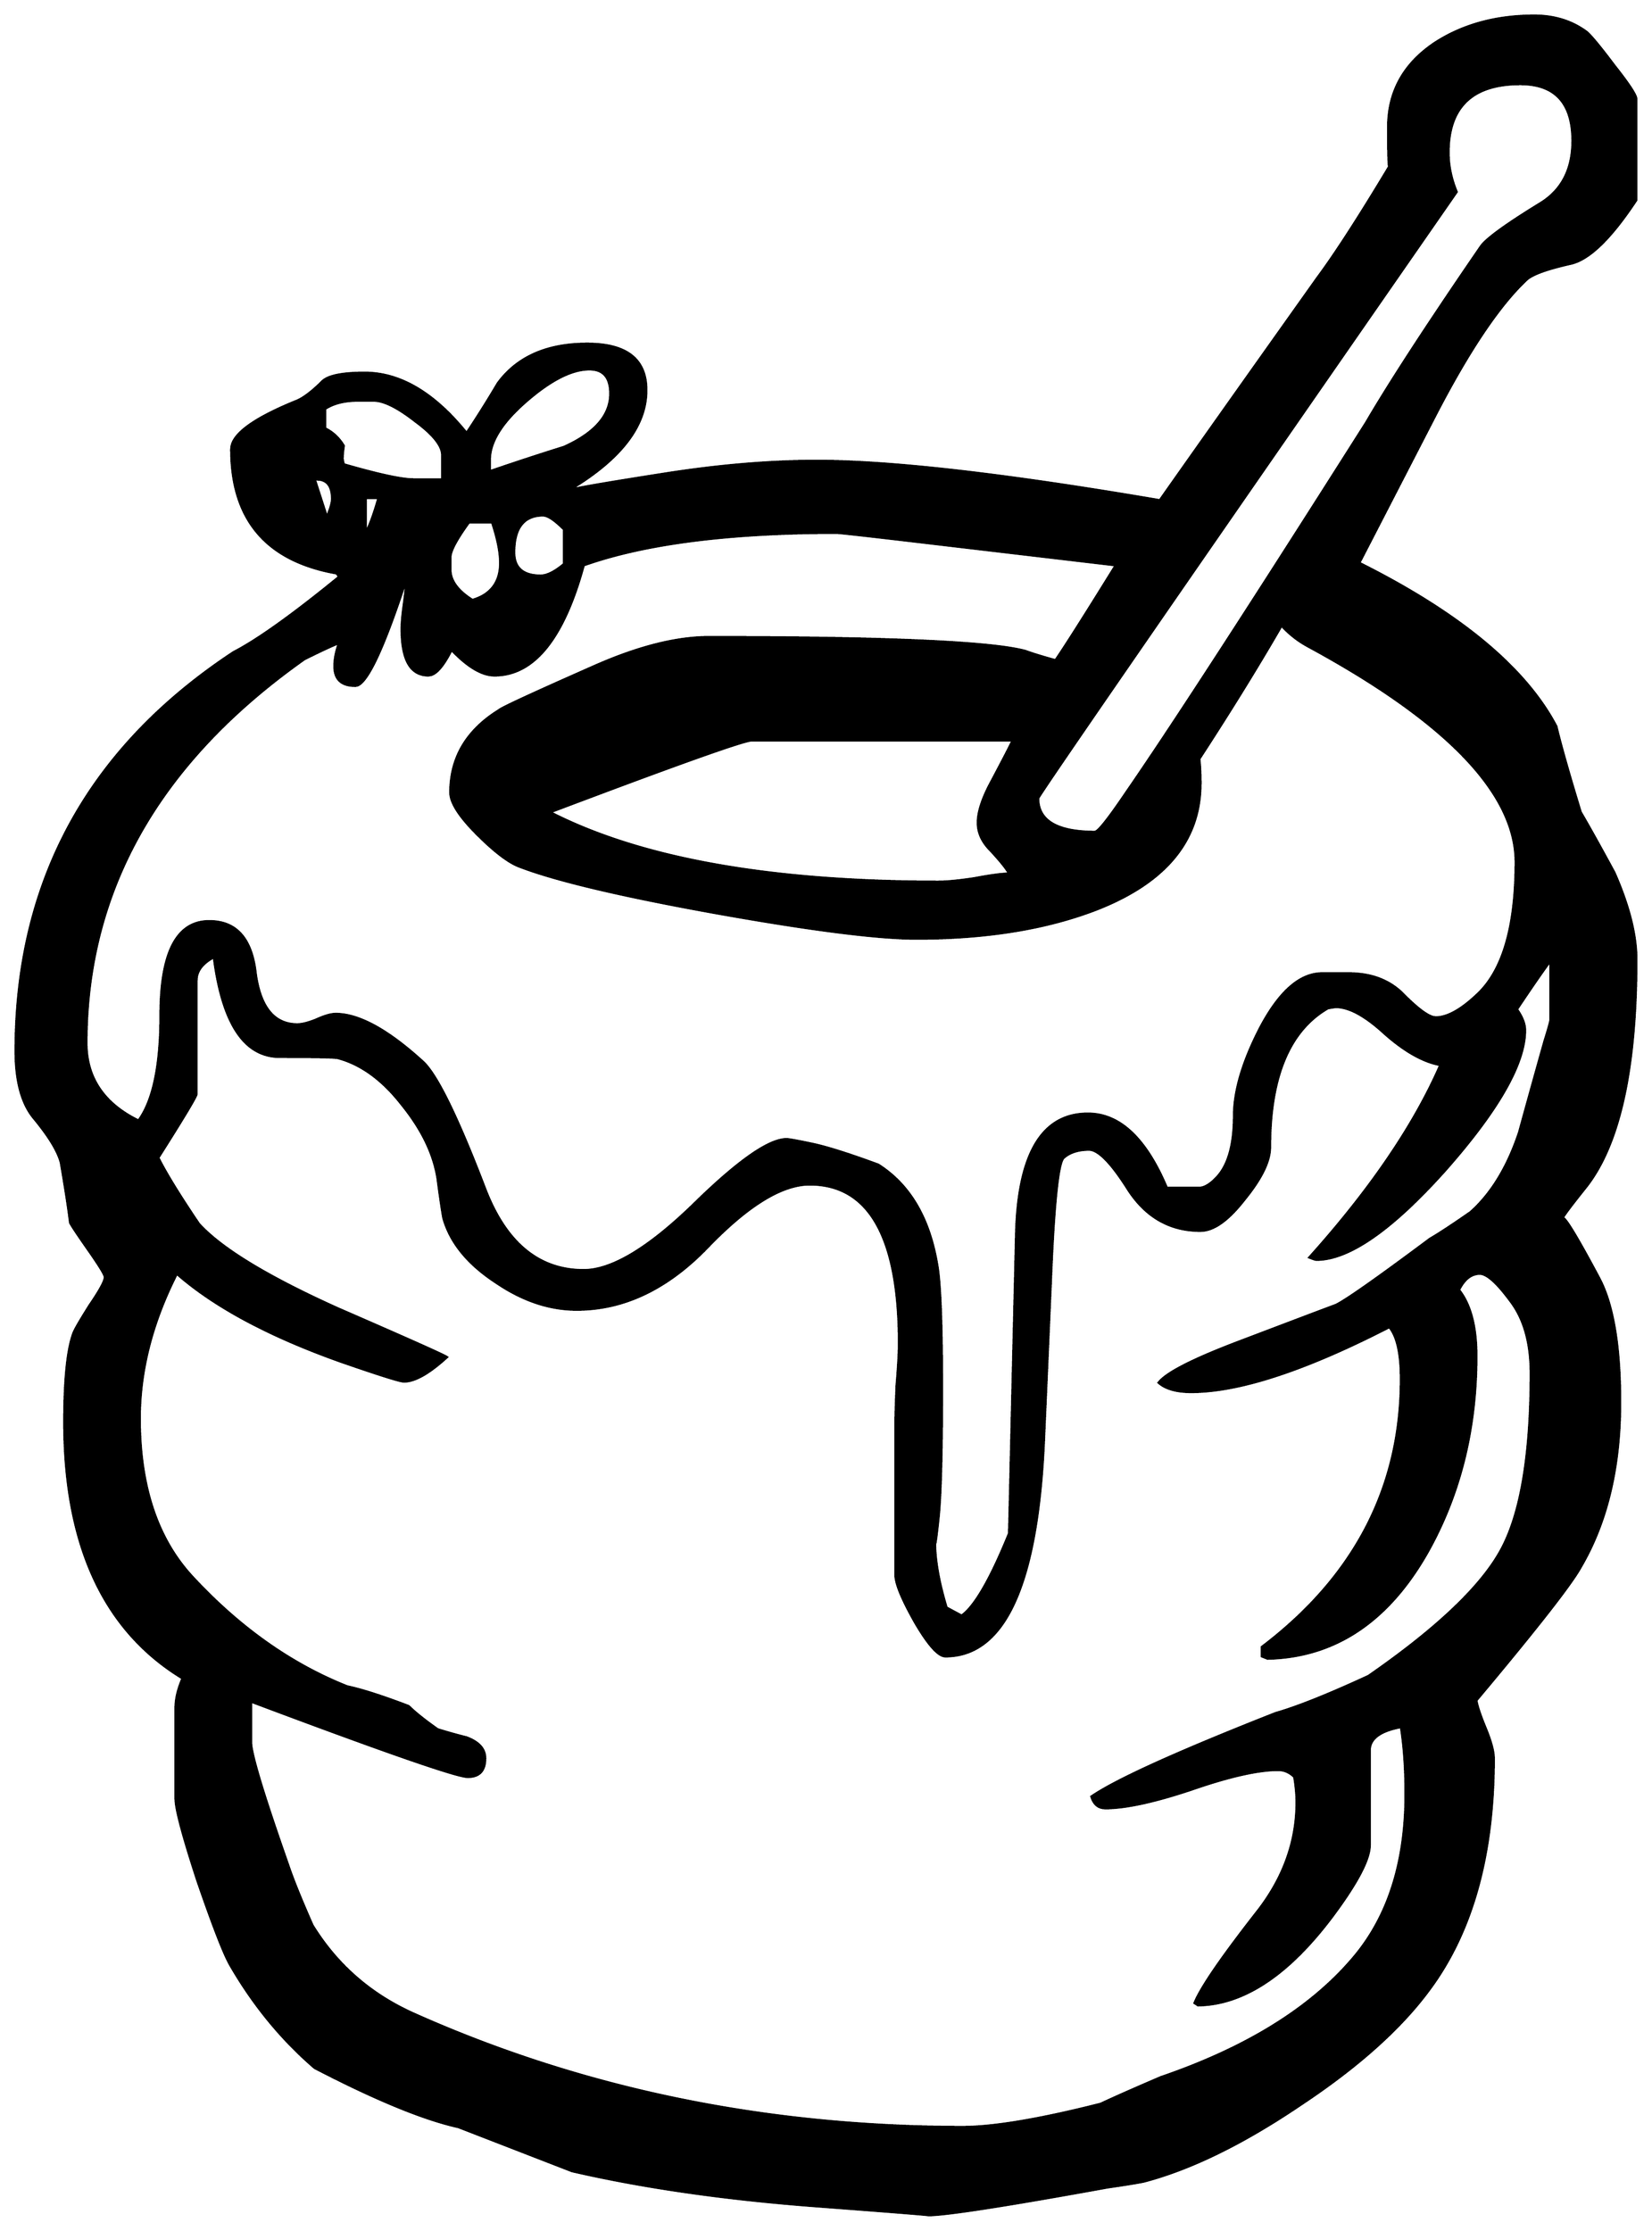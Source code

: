 


\begin{tikzpicture}[y=0.80pt, x=0.80pt, yscale=-1.0, xscale=1.0, inner sep=0pt, outer sep=0pt]
\begin{scope}[shift={(100.0,1719.0)},nonzero rule]
  \path[draw=.,fill=.,line width=1.600pt] (1480.0,-730.0) ..
    controls (1480.0,-635.333) and (1465.333,-569.667) ..
    (1436.0,-533.0) .. controls (1422.667,-516.333) and
    (1416.0,-507.333) .. (1416.0,-506.0) .. controls
    (1416.0,-512.0) and (1426.667,-495.0) .. (1448.0,-455.0) ..
    controls (1460.0,-432.333) and (1466.0,-396.667) ..
    (1466.0,-348.0) .. controls (1466.0,-292.0) and
    (1454.667,-244.667) .. (1432.0,-206.0) .. controls
    (1424.0,-191.333) and (1394.0,-153.0) .. (1342.0,-91.0) ..
    controls (1342.667,-86.333) and (1345.333,-78.333) .. (1350.0,-67.0)
    .. controls (1354.667,-55.667) and (1357.0,-47.0) ..
    (1357.0,-41.0) .. controls (1357.0,42.333) and (1338.333,109.0)
    .. (1301.0,159.0) .. controls (1276.333,192.333) and
    (1239.333,225.333) .. (1190.0,258.0) .. controls (1140.667,291.333)
    and (1095.667,313.333) .. (1055.0,324.0) .. controls
    (1048.333,325.333) and (1038.0,327.0) .. (1024.0,329.0) ..
    controls (936.0,345.0) and (884.333,353.0) .. (869.0,353.0) ..
    controls (873.0,353.0) and (839.667,350.333) .. (769.0,345.0) ..
    controls (691.667,339.0) and (622.667,329.0) .. (562.0,315.0) ..
    controls (562.0,315.0) and (529.333,302.333) .. (464.0,277.0) ..
    controls (434.0,270.333) and (392.667,253.333) .. (340.0,226.0) ..
    controls (311.333,201.333) and (287.0,171.667) .. (267.0,137.0) ..
    controls (261.667,127.667) and (252.333,103.667) .. (239.0,65.0) ..
    controls (226.333,26.333) and (220.0,2.667) .. (220.0,-6.0) --
    (220.0,-85.0) .. controls (220.0,-92.333) and (222.0,-100.667)
    .. (226.0,-110.0) .. controls (158.0,-151.333) and
    (124.0,-225.0) .. (124.0,-331.0) .. controls (124.0,-368.333)
    and (126.667,-394.0) .. (132.0,-408.0) .. controls
    (133.333,-411.333) and (138.0,-419.333) .. (146.0,-432.0) ..
    controls (154.667,-444.667) and (159.0,-452.667) .. (159.0,-456.0)
    .. controls (159.0,-458.0) and (154.333,-465.667) ..
    (145.0,-479.0) .. controls (135.667,-492.333) and (130.333,-500.333)
    .. (129.0,-503.0) .. controls (127.667,-514.333) and
    (125.0,-531.667) .. (121.0,-555.0) .. controls (118.333,-565.0)
    and (110.333,-578.0) .. (97.0,-594.0) .. controls
    (87.0,-606.667) and (82.0,-625.667) .. (82.0,-651.0) .. controls
    (82.0,-797.667) and (144.667,-912.333) .. (270.0,-995.0) ..
    controls (290.667,-1005.667) and (321.0,-1027.333) ..
    (361.0,-1060.0) -- (359.0,-1063.0) .. controls
    (298.333,-1073.667) and (268.0,-1109.333) .. (268.0,-1170.0) ..
    controls (268.0,-1182.667) and (287.0,-1196.667) ..
    (325.0,-1212.0) .. controls (331.0,-1214.667) and
    (338.333,-1220.333) .. (347.0,-1229.0) .. controls
    (352.333,-1233.667) and (364.333,-1236.0) .. (383.0,-1236.0) ..
    controls (413.667,-1236.0) and (443.0,-1218.667) ..
    (471.0,-1184.0) .. controls (480.333,-1198.0) and
    (489.333,-1212.333) .. (498.0,-1227.0) .. controls
    (514.667,-1249.667) and (540.333,-1261.0) .. (575.0,-1261.0) ..
    controls (609.0,-1261.0) and (626.0,-1247.667) ..
    (626.0,-1221.0) .. controls (626.0,-1189.667) and
    (603.333,-1160.667) .. (558.0,-1134.0) -- (560.0,-1134.0) ..
    controls (550.667,-1134.0) and (578.0,-1139.0) ..
    (642.0,-1149.0) .. controls (688.667,-1156.333) and
    (732.333,-1160.0) .. (773.0,-1160.0) .. controls
    (837.667,-1160.0) and (936.333,-1148.667) .. (1069.0,-1126.0) ..
    controls (1099.0,-1168.667) and (1144.333,-1232.667) ..
    (1205.0,-1318.0) .. controls (1220.333,-1338.667) and
    (1241.0,-1370.667) .. (1267.0,-1414.0) .. controls
    (1266.333,-1412.667) and (1266.0,-1424.0) .. (1266.0,-1448.0) ..
    controls (1266.0,-1478.667) and (1279.667,-1503.0) ..
    (1307.0,-1521.0) .. controls (1331.0,-1536.333) and
    (1359.333,-1544.0) .. (1392.0,-1544.0) .. controls
    (1409.333,-1544.0) and (1424.333,-1539.333) .. (1437.0,-1530.0) ..
    controls (1441.0,-1526.667) and (1449.0,-1517.0) ..
    (1461.0,-1501.0) .. controls (1473.667,-1485.0) and
    (1480.0,-1475.333) .. (1480.0,-1472.0) -- (1480.0,-1385.0) ..
    controls (1458.0,-1351.667) and (1439.0,-1333.333) ..
    (1423.0,-1330.0) .. controls (1402.333,-1325.333) and
    (1389.667,-1320.667) .. (1385.0,-1316.0) .. controls
    (1361.667,-1294.0) and (1335.667,-1255.333) .. (1307.0,-1200.0) ..
    controls (1285.0,-1157.333) and (1263.0,-1114.667) ..
    (1241.0,-1072.0) .. controls (1327.667,-1028.667) and
    (1384.333,-981.667) .. (1411.0,-931.0) .. controls
    (1415.0,-914.333) and (1422.0,-889.667) .. (1432.0,-857.0) ..
    controls (1438.667,-845.667) and (1448.333,-828.333) ..
    (1461.0,-805.0) .. controls (1473.667,-776.333) and
    (1480.0,-751.333) .. (1480.0,-730.0) -- cycle(1425.0,-1436.0)
    .. controls (1425.0,-1468.667) and (1410.0,-1485.0) ..
    (1380.0,-1485.0) .. controls (1338.667,-1485.0) and
    (1318.0,-1465.333) .. (1318.0,-1426.0) .. controls
    (1318.0,-1414.667) and (1320.333,-1403.333) .. (1325.0,-1392.0) ..
    controls (1084.333,-1045.333) and (964.0,-871.0) ..
    (964.0,-869.0) .. controls (964.0,-849.667) and (980.333,-840.0)
    .. (1013.0,-840.0) .. controls (1015.667,-840.0) and
    (1024.667,-851.333) .. (1040.0,-874.0) .. controls
    (1078.667,-930.0) and (1147.667,-1036.333) .. (1247.0,-1193.0) ..
    controls (1267.667,-1228.333) and (1300.667,-1279.0) ..
    (1346.0,-1345.0) .. controls (1350.667,-1351.667) and
    (1367.667,-1364.0) .. (1397.0,-1382.0) .. controls
    (1415.667,-1393.333) and (1425.0,-1411.333) .. (1425.0,-1436.0) --
    cycle(595.0,-1218.0) .. controls (595.0,-1232.0) and
    (589.0,-1239.0) .. (577.0,-1239.0) .. controls
    (561.667,-1239.0) and (543.333,-1229.667) .. (522.0,-1211.0) ..
    controls (501.333,-1193.0) and (491.0,-1176.333) ..
    (491.0,-1161.0) -- (491.0,-1151.0) .. controls
    (512.333,-1158.333) and (533.667,-1165.333) .. (555.0,-1172.0) ..
    controls (581.667,-1184.0) and (595.0,-1199.333) ..
    (595.0,-1218.0) -- cycle(555.0,-1071.0) -- (555.0,-1101.0)
    .. controls (547.0,-1109.0) and (541.0,-1113.0) ..
    (537.0,-1113.0) .. controls (520.333,-1113.0) and
    (512.0,-1102.333) .. (512.0,-1081.0) .. controls
    (512.0,-1067.667) and (519.667,-1061.0) .. (535.0,-1061.0) ..
    controls (540.333,-1061.0) and (547.0,-1064.333) ..
    (555.0,-1071.0) -- cycle(942.0,-919.0) -- (717.0,-919.0) ..
    controls (710.333,-919.0) and (652.333,-898.333) .. (543.0,-857.0)
    .. controls (621.0,-817.0) and (732.667,-797.0) ..
    (878.0,-797.0) .. controls (885.333,-797.0) and (895.667,-798.0)
    .. (909.0,-800.0) .. controls (923.0,-802.667) and
    (933.0,-804.0) .. (939.0,-804.0) .. controls (937.0,-808.0)
    and (931.667,-814.667) .. (923.0,-824.0) .. controls
    (915.667,-831.333) and (912.0,-839.333) .. (912.0,-848.0) ..
    controls (912.0,-857.333) and (916.0,-869.333) .. (924.0,-884.0)
    .. controls (936.0,-906.667) and (942.0,-918.333) ..
    (942.0,-919.0) -- cycle(450.0,-1144.0) -- (450.0,-1165.0) ..
    controls (450.0,-1173.0) and (442.333,-1182.667) ..
    (427.0,-1194.0) .. controls (411.667,-1206.0) and
    (399.667,-1212.0) .. (391.0,-1212.0) -- (377.0,-1212.0) ..
    controls (365.667,-1212.0) and (356.333,-1209.667) ..
    (349.0,-1205.0) -- (349.0,-1188.0) .. controls
    (355.667,-1184.667) and (361.0,-1179.667) .. (365.0,-1173.0) ..
    controls (364.333,-1168.333) and (364.0,-1164.667) ..
    (364.0,-1162.0) .. controls (364.0,-1161.333) and
    (364.333,-1159.667) .. (365.0,-1157.0) .. controls
    (395.0,-1148.333) and (415.0,-1144.0) .. (425.0,-1144.0) --
    (450.0,-1144.0) -- cycle(500.0,-1072.0) .. controls
    (500.0,-1081.333) and (497.667,-1093.0) .. (493.0,-1107.0) --
    (473.0,-1107.0) .. controls (462.333,-1092.333) and
    (457.0,-1082.333) .. (457.0,-1077.0) -- (457.0,-1066.0) ..
    controls (457.0,-1056.667) and (463.333,-1048.0) ..
    (476.0,-1040.0) .. controls (492.0,-1044.667) and
    (500.0,-1055.333) .. (500.0,-1072.0) -- cycle(395.0,-1128.0)
    -- (384.0,-1128.0) -- (384.0,-1098.0) .. controls
    (387.333,-1104.0) and (391.0,-1114.0) .. (395.0,-1128.0) --
    cycle(355.0,-1127.0) .. controls (355.0,-1138.333) and
    (350.667,-1144.0) .. (342.0,-1144.0) -- (340.0,-1144.0) --
    (351.0,-1110.0) .. controls (351.0,-1112.0) and
    (351.667,-1114.667) .. (353.0,-1118.0) .. controls
    (354.333,-1122.0) and (355.0,-1125.0) .. (355.0,-1127.0) --
    cycle(1376.0,-814.0) .. controls (1376.0,-873.333) and
    (1316.333,-935.333) .. (1197.0,-1000.0) .. controls
    (1188.333,-1004.667) and (1180.667,-1010.667) .. (1174.0,-1018.0) ..
    controls (1154.0,-983.333) and (1130.333,-945.0) ..
    (1103.0,-903.0) .. controls (1103.667,-897.0) and
    (1104.0,-890.0) .. (1104.0,-882.0) .. controls
    (1104.0,-832.667) and (1074.0,-796.333) .. (1014.0,-773.0) ..
    controls (970.667,-756.333) and (919.0,-748.0) .. (859.0,-748.0)
    .. controls (825.667,-748.0) and (768.0,-755.333) ..
    (686.0,-770.0) .. controls (604.667,-784.667) and (548.333,-798.0)
    .. (517.0,-810.0) .. controls (507.667,-813.333) and
    (495.333,-822.667) .. (480.0,-838.0) .. controls (464.667,-853.333)
    and (457.0,-865.333) .. (457.0,-874.0) .. controls
    (457.0,-904.0) and (471.0,-927.667) .. (499.0,-945.0) ..
    controls (501.0,-947.0) and (527.667,-959.333) .. (579.0,-982.0)
    .. controls (617.667,-999.333) and (651.333,-1008.0) ..
    (680.0,-1008.0) .. controls (832.667,-1008.0) and
    (923.667,-1004.0) .. (953.0,-996.0) .. controls (958.333,-994.0)
    and (967.0,-991.333) .. (979.0,-988.0) .. controls
    (987.667,-1000.667) and (1005.0,-1028.0) .. (1031.0,-1070.0) --
    (870.0,-1089.0) .. controls (819.333,-1095.0) and
    (792.667,-1098.0) .. (790.0,-1098.0) .. controls
    (697.333,-1098.0) and (624.667,-1088.667) .. (572.0,-1070.0) ..
    controls (554.667,-1006.667) and (529.0,-975.0) ..
    (495.0,-975.0) .. controls (484.333,-975.0) and (472.0,-982.333)
    .. (458.0,-997.0) .. controls (450.667,-982.333) and
    (444.0,-975.0) .. (438.0,-975.0) .. controls (422.667,-975.0)
    and (415.0,-988.333) .. (415.0,-1015.0) .. controls
    (415.0,-1020.333) and (415.667,-1027.667) .. (417.0,-1037.0) ..
    controls (418.333,-1047.0) and (419.0,-1054.0) ..
    (419.0,-1058.0) .. controls (399.0,-996.667) and
    (384.333,-966.0) .. (375.0,-966.0) .. controls (363.0,-966.0)
    and (357.0,-971.667) .. (357.0,-983.0) .. controls
    (357.0,-989.0) and (358.333,-995.667) .. (361.0,-1003.0) ..
    controls (354.333,-1000.333) and (344.333,-995.667) ..
    (331.0,-989.0) .. controls (205.667,-900.333) and (143.0,-790.0)
    .. (143.0,-658.0) .. controls (143.0,-628.0) and
    (158.0,-605.667) .. (188.0,-591.0) .. controls (200.667,-608.333)
    and (207.0,-638.667) .. (207.0,-682.0) .. controls
    (207.0,-736.0) and (221.0,-763.0) .. (249.0,-763.0) ..
    controls (272.333,-763.0) and (285.667,-748.0) .. (289.0,-718.0)
    .. controls (293.0,-688.667) and (305.0,-674.0) ..
    (325.0,-674.0) .. controls (329.0,-674.0) and (334.333,-675.333)
    .. (341.0,-678.0) .. controls (348.333,-681.333) and
    (354.0,-683.0) .. (358.0,-683.0) .. controls (378.0,-683.0)
    and (403.0,-669.333) .. (433.0,-642.0) .. controls
    (445.0,-631.333) and (463.0,-594.667) .. (487.0,-532.0) ..
    controls (505.0,-485.333) and (533.333,-462.0) .. (572.0,-462.0)
    .. controls (596.0,-462.0) and (627.333,-480.667) ..
    (666.0,-518.0) .. controls (704.667,-556.0) and (731.667,-575.0)
    .. (747.0,-575.0) .. controls (749.0,-575.0) and
    (756.333,-573.667) .. (769.0,-571.0) .. controls (781.667,-568.333)
    and (800.667,-562.333) .. (826.0,-553.0) .. controls
    (853.333,-535.667) and (870.333,-506.667) .. (877.0,-466.0) ..
    controls (879.667,-450.667) and (881.0,-415.333) .. (881.0,-360.0)
    .. controls (881.0,-304.0) and (880.0,-266.667) ..
    (878.0,-248.0) .. controls (876.0,-229.333) and (875.0,-222.667)
    .. (875.0,-228.0) .. controls (875.0,-212.0) and
    (878.333,-193.0) .. (885.0,-171.0) -- (898.0,-164.0) ..
    controls (909.333,-172.0) and (923.0,-195.667) .. (939.0,-235.0)
    -- (945.0,-491.0) .. controls (946.333,-561.667) and
    (967.0,-597.0) .. (1007.0,-597.0) .. controls
    (1034.333,-597.0) and (1057.0,-575.667) .. (1075.0,-533.0) --
    (1103.0,-533.0) .. controls (1107.667,-533.0) and
    (1113.0,-536.333) .. (1119.0,-543.0) .. controls
    (1128.333,-553.667) and (1133.0,-571.0) .. (1133.0,-595.0) ..
    controls (1133.0,-616.333) and (1140.333,-641.333) ..
    (1155.0,-670.0) .. controls (1171.667,-702.0) and
    (1189.667,-718.0) .. (1209.0,-718.0) -- (1232.0,-718.0) ..
    controls (1252.0,-718.0) and (1268.0,-711.667) ..
    (1280.0,-699.0) .. controls (1292.667,-686.333) and
    (1301.667,-680.0) .. (1307.0,-680.0) .. controls
    (1317.0,-680.0) and (1329.0,-686.667) .. (1343.0,-700.0) ..
    controls (1365.0,-720.667) and (1376.0,-758.667) ..
    (1376.0,-814.0) -- cycle(1406.0,-678.0) -- (1406.0,-729.0)
    .. controls (1398.667,-719.0) and (1389.0,-705.0) ..
    (1377.0,-687.0) .. controls (1381.667,-680.333) and
    (1384.0,-674.333) .. (1384.0,-669.0) .. controls
    (1384.0,-640.333) and (1361.0,-600.0) .. (1315.0,-548.0) ..
    controls (1269.0,-496.667) and (1232.0,-471.0) ..
    (1204.0,-471.0) .. controls (1203.333,-471.0) and
    (1201.333,-471.667) .. (1198.0,-473.0) .. controls
    (1250.667,-531.667) and (1288.333,-587.0) .. (1311.0,-639.0) ..
    controls (1296.333,-641.667) and (1280.333,-650.667) ..
    (1263.0,-666.0) .. controls (1246.333,-681.333) and
    (1232.333,-689.0) .. (1221.0,-689.0) .. controls
    (1220.333,-689.0) and (1218.0,-688.667) .. (1214.0,-688.0) ..
    controls (1180.667,-668.667) and (1164.0,-628.667) ..
    (1164.0,-568.0) .. controls (1164.0,-556.0) and
    (1156.667,-541.0) .. (1142.0,-523.0) .. controls
    (1128.0,-505.0) and (1115.333,-496.0) .. (1104.0,-496.0) ..
    controls (1078.0,-496.0) and (1057.333,-507.667) ..
    (1042.0,-531.0) .. controls (1027.333,-554.333) and
    (1016.0,-566.0) .. (1008.0,-566.0) .. controls
    (998.667,-566.0) and (991.333,-563.667) .. (986.0,-559.0) ..
    controls (981.333,-555.0) and (977.667,-520.0) .. (975.0,-454.0)
    -- (969.0,-316.0) .. controls (963.667,-191.333) and
    (935.333,-129.0) .. (884.0,-129.0) .. controls (878.0,-129.0)
    and (869.333,-138.667) .. (858.0,-158.0) .. controls
    (846.667,-178.0) and (841.0,-191.667) .. (841.0,-199.0) --
    (841.0,-328.0) .. controls (841.0,-336.0) and (841.333,-347.667)
    .. (842.0,-363.0) .. controls (843.333,-379.0) and
    (844.0,-391.0) .. (844.0,-399.0) .. controls (844.0,-490.333)
    and (818.333,-536.0) .. (767.0,-536.0) .. controls
    (743.0,-536.0) and (713.667,-518.0) .. (679.0,-482.0) ..
    controls (644.333,-446.0) and (606.667,-428.0) .. (566.0,-428.0)
    .. controls (542.667,-428.0) and (519.667,-435.667) ..
    (497.0,-451.0) .. controls (472.333,-467.0) and (457.0,-485.667)
    .. (451.0,-507.0) .. controls (449.667,-514.333) and
    (448.0,-525.667) .. (446.0,-541.0) .. controls (442.667,-562.333)
    and (432.333,-583.667) .. (415.0,-605.0) .. controls
    (398.333,-626.333) and (380.0,-639.667) .. (360.0,-645.0) ..
    controls (357.333,-645.667) and (340.667,-646.0) .. (310.0,-646.0)
    .. controls (279.333,-646.0) and (260.333,-674.667) ..
    (253.0,-732.0) .. controls (243.0,-726.667) and (238.0,-720.0)
    .. (238.0,-712.0) -- (238.0,-614.0) .. controls
    (238.0,-612.0) and (227.0,-593.667) .. (205.0,-559.0) ..
    controls (211.667,-545.667) and (223.333,-526.667) .. (240.0,-502.0)
    .. controls (259.333,-480.667) and (299.333,-456.333) ..
    (360.0,-429.0) .. controls (421.333,-402.333) and (452.667,-388.333)
    .. (454.0,-387.0) .. controls (438.667,-373.0) and
    (426.333,-366.0) .. (417.0,-366.0) .. controls (413.667,-366.0)
    and (395.667,-371.667) .. (363.0,-383.0) .. controls
    (301.0,-405.0) and (253.667,-430.333) .. (221.0,-459.0) ..
    controls (199.667,-417.0) and (189.0,-375.333) .. (189.0,-334.0)
    .. controls (189.0,-276.0) and (204.0,-230.667) ..
    (234.0,-198.0) .. controls (274.667,-154.0) and (319.333,-122.333)
    .. (368.0,-103.0) .. controls (380.667,-100.333) and
    (398.333,-94.667) .. (421.0,-86.0) .. controls (426.333,-80.667) and
    (434.667,-74.0) .. (446.0,-66.0) .. controls (454.667,-63.333) and
    (463.0,-61.0) .. (471.0,-59.0) .. controls (481.667,-55.0) and
    (487.0,-49.0) .. (487.0,-41.0) .. controls (487.0,-30.333) and
    (482.0,-25.0) .. (472.0,-25.0) .. controls (462.667,-25.0) and
    (400.333,-46.667) .. (285.0,-90.0) -- (285.0,-55.0) .. controls
    (285.0,-45.0) and (295.667,-9.667) .. (317.0,51.0) .. controls
    (321.0,63.0) and (328.0,80.333) .. (338.0,103.0) .. controls
    (359.333,137.667) and (389.0,163.333) .. (427.0,180.0) .. controls
    (572.333,244.667) and (729.667,277.0) .. (899.0,277.0) .. controls
    (925.667,277.0) and (965.333,270.333) .. (1018.0,257.0) ..
    controls (1029.333,251.667) and (1046.667,244.0) .. (1070.0,234.0)
    .. controls (1144.0,208.667) and (1199.333,174.333) ..
    (1236.0,131.0) .. controls (1266.0,95.667) and (1281.0,48.667)
    .. (1281.0,-10.0) .. controls (1281.0,-32.0) and
    (1279.667,-51.333) .. (1277.0,-68.0) .. controls (1259.0,-64.667)
    and (1250.0,-58.0) .. (1250.0,-48.0) -- (1250.0,34.0) ..
    controls (1250.0,46.0) and (1239.333,66.333) .. (1218.0,95.0) ..
    controls (1180.0,145.667) and (1141.333,171.333) .. (1102.0,172.0)
    -- (1099.0,170.0) .. controls (1104.333,156.667) and
    (1122.667,130.0) .. (1154.0,90.0) .. controls (1176.0,61.333)
    and (1187.0,30.333) .. (1187.0,-3.0) .. controls (1187.0,-9.667)
    and (1186.333,-17.0) .. (1185.0,-25.0) .. controls
    (1181.0,-29.0) and (1176.333,-31.0) .. (1171.0,-31.0) ..
    controls (1153.667,-31.0) and (1128.667,-25.333) .. (1096.0,-14.0)
    .. controls (1064.0,-3.333) and (1039.333,2.0) .. (1022.0,2.0)
    .. controls (1016.0,2.0) and (1012.0,-1.333) .. (1010.0,-8.0)
    .. controls (1031.333,-22.667) and (1084.333,-46.667) ..
    (1169.0,-80.0) .. controls (1187.667,-85.333) and (1214.333,-96.0)
    .. (1249.0,-112.0) .. controls (1307.667,-152.667) and
    (1345.667,-188.667) .. (1363.0,-220.0) .. controls
    (1380.333,-251.333) and (1389.0,-302.333) .. (1389.0,-373.0) ..
    controls (1389.0,-399.667) and (1383.0,-420.667) ..
    (1371.0,-436.0) .. controls (1359.667,-451.333) and
    (1351.0,-459.0) .. (1345.0,-459.0) .. controls
    (1337.667,-459.0) and (1331.667,-454.333) .. (1327.0,-445.0) ..
    controls (1337.0,-432.333) and (1342.0,-413.333) ..
    (1342.0,-388.0) .. controls (1342.0,-325.333) and
    (1328.0,-269.0) .. (1300.0,-219.0) .. controls
    (1266.0,-159.0) and (1220.0,-128.333) .. (1162.0,-127.0) --
    (1157.0,-129.0) -- (1157.0,-137.0) .. controls
    (1237.0,-197.667) and (1277.0,-274.667) .. (1277.0,-368.0) ..
    controls (1277.0,-390.0) and (1273.667,-405.0) ..
    (1267.0,-413.0) .. controls (1194.333,-375.667) and
    (1137.333,-357.0) .. (1096.0,-357.0) .. controls
    (1083.333,-357.0) and (1074.0,-359.667) .. (1068.0,-365.0) ..
    controls (1074.667,-373.667) and (1098.333,-385.667) ..
    (1139.0,-401.0) .. controls (1191.667,-421.0) and
    (1219.0,-431.333) .. (1221.0,-432.0) .. controls
    (1230.333,-436.667) and (1257.333,-455.667) .. (1302.0,-489.0) ..
    controls (1310.0,-493.667) and (1321.667,-501.333) ..
    (1337.0,-512.0) .. controls (1355.0,-528.0) and
    (1369.0,-551.0) .. (1379.0,-581.0) .. controls
    (1386.333,-607.667) and (1393.667,-634.0) .. (1401.0,-660.0) ..
    controls (1404.333,-670.667) and (1406.0,-676.667) ..
    (1406.0,-678.0) -- cycle;
\end{scope}

\end{tikzpicture}

